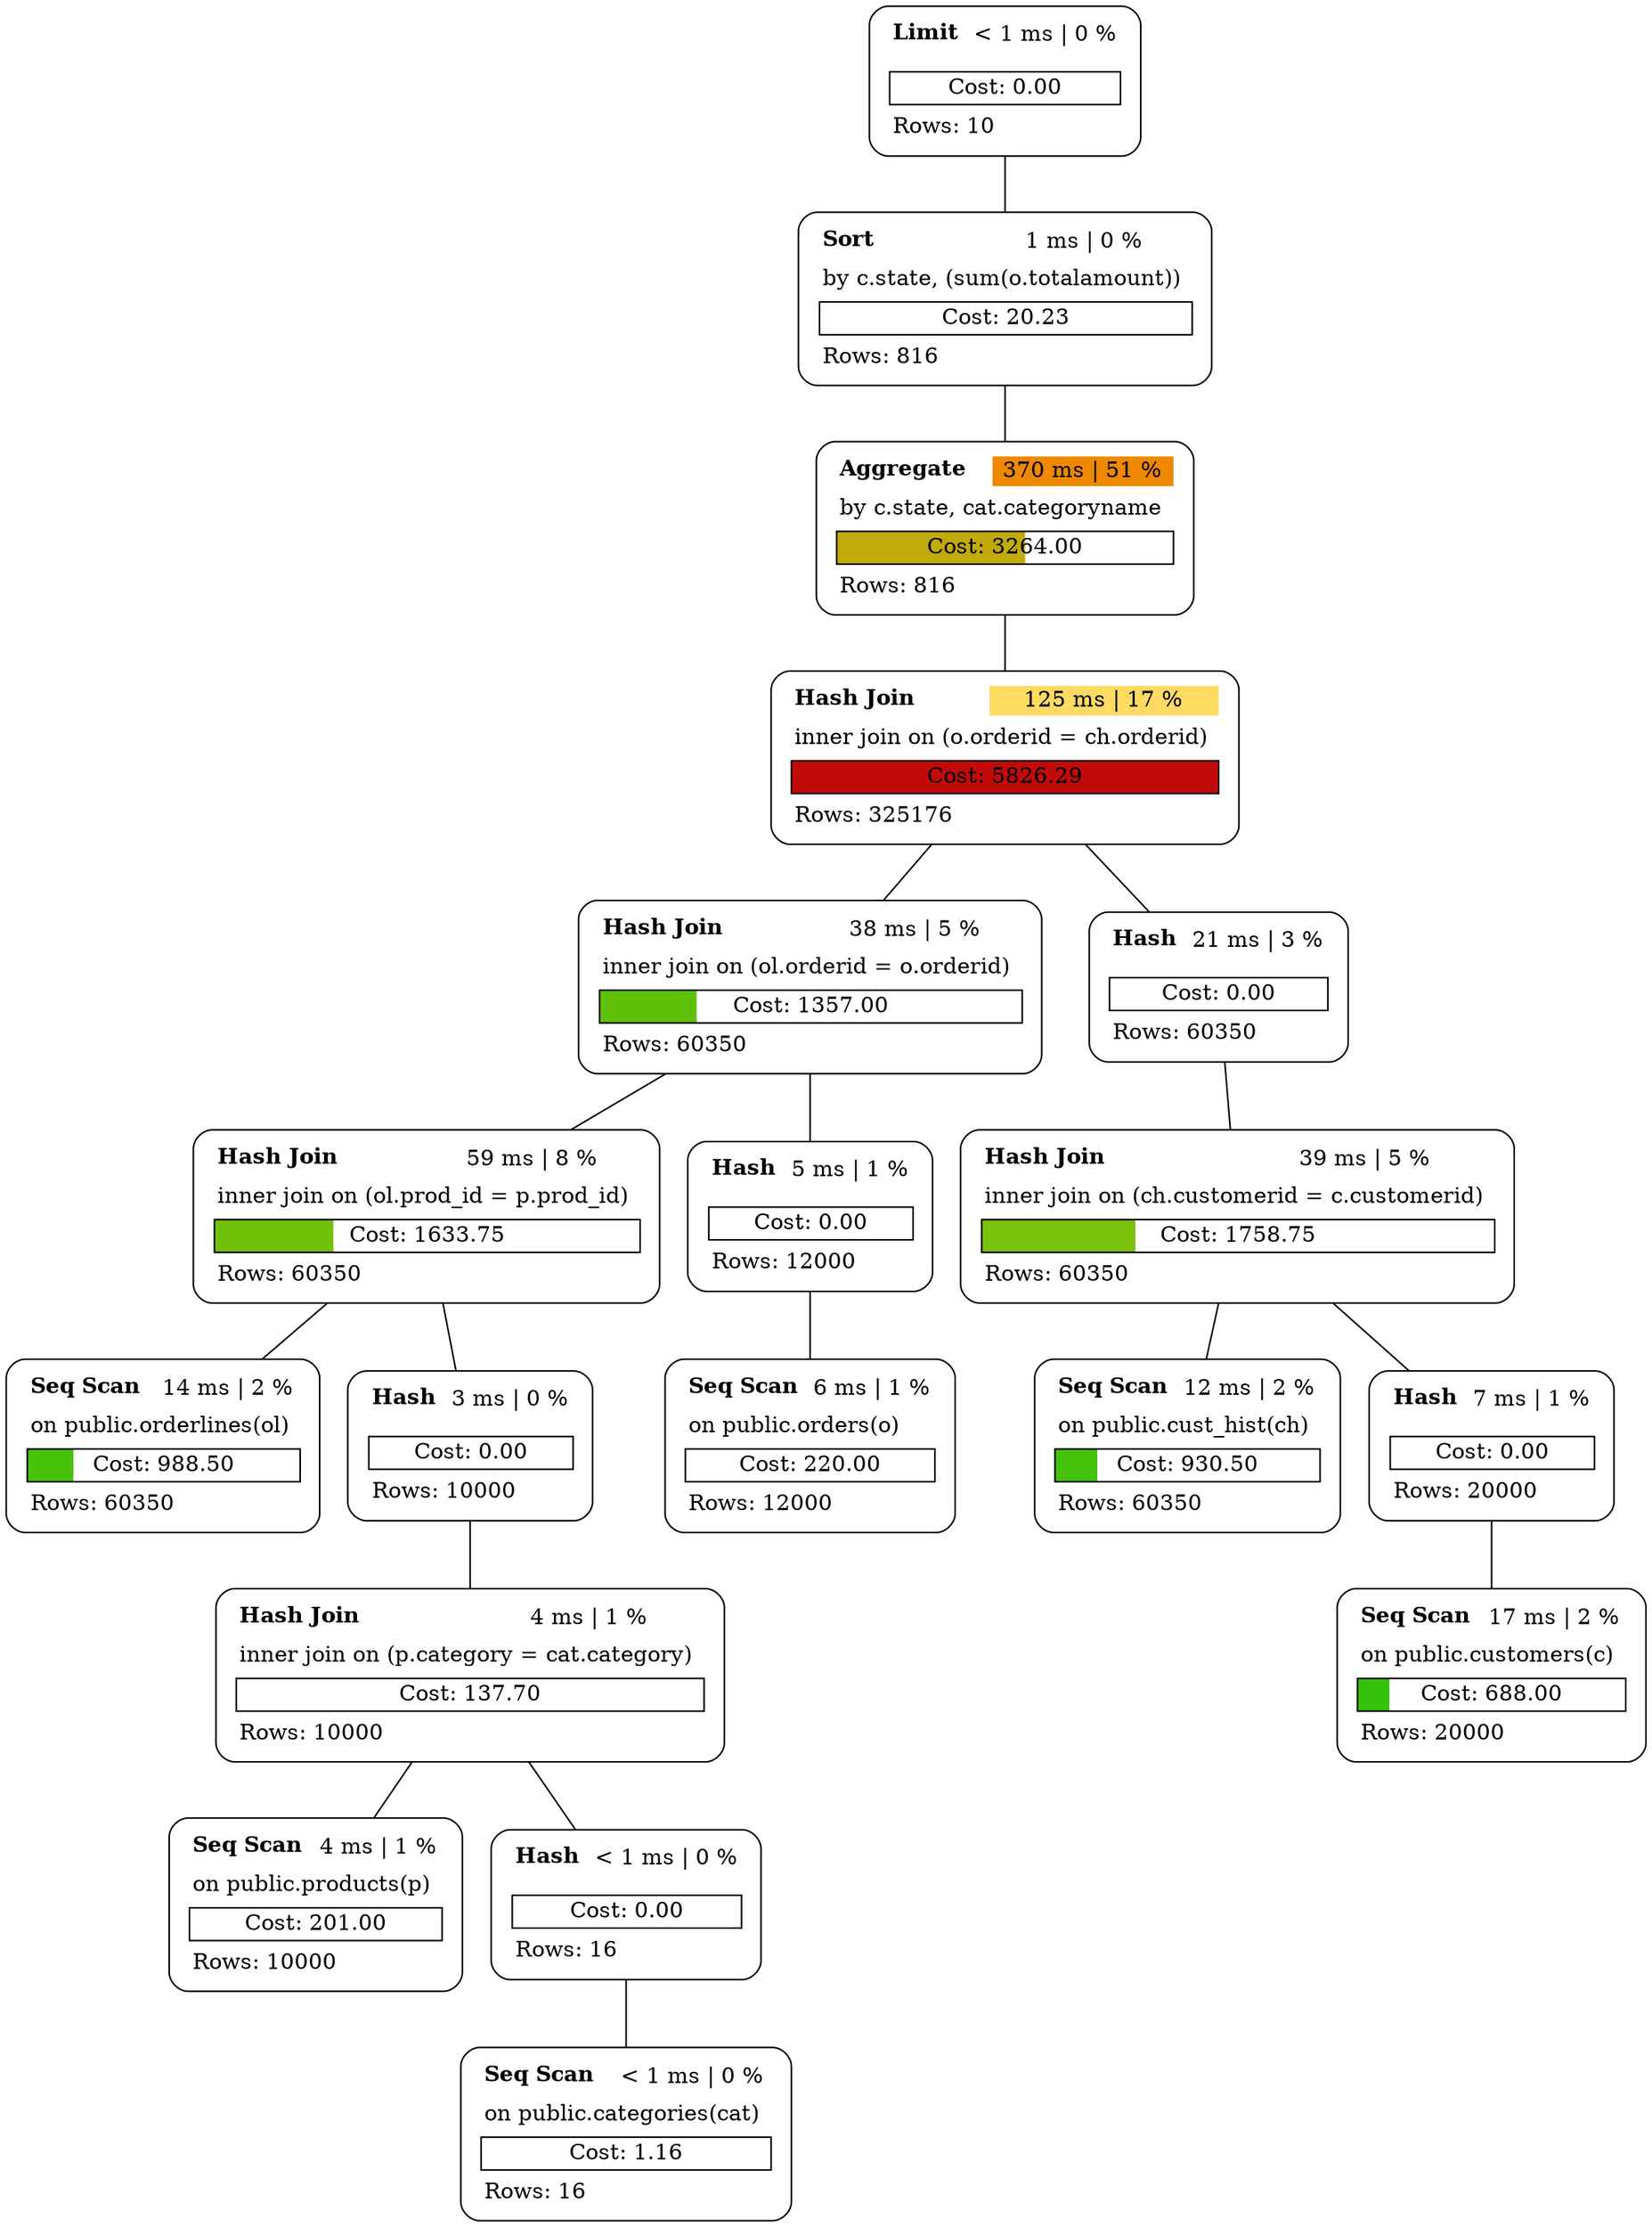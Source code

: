 graph explain {
    node0[label=<<table border="0" cellborder="0" cellspacing="5"><tr><td align="left"><b>Limit</b></td><td>&lt; 1 ms | 0 %</td></tr><tr><td colspan="2" align="left"></td></tr><tr><td colspan="2" border="1" >Cost: 0.00</td></tr><tr><td colspan="2" align="left">Rows: 10</td></tr></table>>][style="rounded"][shape="box"];
    node1[label=<<table border="0" cellborder="0" cellspacing="5"><tr><td align="left"><b>Sort</b></td><td bgcolor="white">1 ms | 0 %</td></tr><tr><td colspan="2" align="left">by c.state, (sum(o.totalamount))</td></tr><tr><td colspan="2" border="1" >Cost: 20.23</td></tr><tr><td colspan="2" align="left">Rows: 816</td></tr></table>>][style="rounded"][shape="box"];
    node2[label=<<table border="0" cellborder="0" cellspacing="5"><tr><td align="left"><b>Aggregate</b></td><td bgcolor="#ee8800">370 ms | 51 %</td></tr><tr><td colspan="2" align="left">by c.state, cat.categoryname</td></tr><tr><td colspan="2" border="1" bgcolor="#c1ab0a;0.56:white">Cost: 3264.00</td></tr><tr><td colspan="2" align="left">Rows: 816</td></tr></table>>][style="rounded"][shape="box"];
    node3[label=<<table border="0" cellborder="0" cellspacing="5"><tr><td align="left"><b>Hash Join</b></td><td bgcolor="#fddb61">125 ms | 17 %</td></tr><tr><td colspan="2" align="left">inner join on (o.orderid = ch.orderid)</td></tr><tr><td colspan="2" border="1" bgcolor="#c10a0a">Cost: 5826.29</td></tr><tr><td colspan="2" align="left">Rows: 325176</td></tr></table>>][style="rounded"][shape="box"];
    node4[label=<<table border="0" cellborder="0" cellspacing="5"><tr><td align="left"><b>Hash Join</b></td><td bgcolor="white">38 ms | 5 %</td></tr><tr><td colspan="2" align="left">inner join on (ol.orderid = o.orderid)</td></tr><tr><td colspan="2" border="1" bgcolor="#5fc10a;0.23:white">Cost: 1357.00</td></tr><tr><td colspan="2" align="left">Rows: 60350</td></tr></table>>][style="rounded"][shape="box"];
    node5[label=<<table border="0" cellborder="0" cellspacing="5"><tr><td align="left"><b>Hash Join</b></td><td bgcolor="white">59 ms | 8 %</td></tr><tr><td colspan="2" align="left">inner join on (ol.prod_id = p.prod_id)</td></tr><tr><td colspan="2" border="1" bgcolor="#71c10a;0.28:white">Cost: 1633.75</td></tr><tr><td colspan="2" align="left">Rows: 60350</td></tr></table>>][style="rounded"][shape="box"];
    node6[label=<<table border="0" cellborder="0" cellspacing="5"><tr><td align="left"><b>Seq Scan</b></td><td bgcolor="white">14 ms | 2 %</td></tr><tr><td colspan="2" align="left">on public.orderlines(ol)</td></tr><tr><td colspan="2" border="1" bgcolor="#48c10a;0.17:white">Cost: 988.50</td></tr><tr><td colspan="2" align="left">Rows: 60350</td></tr></table>>][style="rounded"][shape="box"];
    node7[label=<<table border="0" cellborder="0" cellspacing="5"><tr><td align="left"><b>Hash</b></td><td bgcolor="white">3 ms | 0 %</td></tr><tr><td colspan="2" align="left"></td></tr><tr><td colspan="2" border="1" >Cost: 0.00</td></tr><tr><td colspan="2" align="left">Rows: 10000</td></tr></table>>][style="rounded"][shape="box"];
    node8[label=<<table border="0" cellborder="0" cellspacing="5"><tr><td align="left"><b>Hash Join</b></td><td bgcolor="white">4 ms | 1 %</td></tr><tr><td colspan="2" align="left">inner join on (p.category = cat.category)</td></tr><tr><td colspan="2" border="1" >Cost: 137.70</td></tr><tr><td colspan="2" align="left">Rows: 10000</td></tr></table>>][style="rounded"][shape="box"];
    node9[label=<<table border="0" cellborder="0" cellspacing="5"><tr><td align="left"><b>Seq Scan</b></td><td bgcolor="white">4 ms | 1 %</td></tr><tr><td colspan="2" align="left">on public.products(p)</td></tr><tr><td colspan="2" border="1" >Cost: 201.00</td></tr><tr><td colspan="2" align="left">Rows: 10000</td></tr></table>>][style="rounded"][shape="box"];
    node10[label=<<table border="0" cellborder="0" cellspacing="5"><tr><td align="left"><b>Hash</b></td><td>&lt; 1 ms | 0 %</td></tr><tr><td colspan="2" align="left"></td></tr><tr><td colspan="2" border="1" >Cost: 0.00</td></tr><tr><td colspan="2" align="left">Rows: 16</td></tr></table>>][style="rounded"][shape="box"];
    node11[label=<<table border="0" cellborder="0" cellspacing="5"><tr><td align="left"><b>Seq Scan</b></td><td>&lt; 1 ms | 0 %</td></tr><tr><td colspan="2" align="left">on public.categories(cat)</td></tr><tr><td colspan="2" border="1" >Cost: 1.16</td></tr><tr><td colspan="2" align="left">Rows: 16</td></tr></table>>][style="rounded"][shape="box"];
    node12[label=<<table border="0" cellborder="0" cellspacing="5"><tr><td align="left"><b>Hash</b></td><td bgcolor="white">5 ms | 1 %</td></tr><tr><td colspan="2" align="left"></td></tr><tr><td colspan="2" border="1" >Cost: 0.00</td></tr><tr><td colspan="2" align="left">Rows: 12000</td></tr></table>>][style="rounded"][shape="box"];
    node13[label=<<table border="0" cellborder="0" cellspacing="5"><tr><td align="left"><b>Seq Scan</b></td><td bgcolor="white">6 ms | 1 %</td></tr><tr><td colspan="2" align="left">on public.orders(o)</td></tr><tr><td colspan="2" border="1" >Cost: 220.00</td></tr><tr><td colspan="2" align="left">Rows: 12000</td></tr></table>>][style="rounded"][shape="box"];
    node14[label=<<table border="0" cellborder="0" cellspacing="5"><tr><td align="left"><b>Hash</b></td><td bgcolor="white">21 ms | 3 %</td></tr><tr><td colspan="2" align="left"></td></tr><tr><td colspan="2" border="1" >Cost: 0.00</td></tr><tr><td colspan="2" align="left">Rows: 60350</td></tr></table>>][style="rounded"][shape="box"];
    node15[label=<<table border="0" cellborder="0" cellspacing="5"><tr><td align="left"><b>Hash Join</b></td><td bgcolor="white">39 ms | 5 %</td></tr><tr><td colspan="2" align="left">inner join on (ch.customerid = c.customerid)</td></tr><tr><td colspan="2" border="1" bgcolor="#79c10a;0.30:white">Cost: 1758.75</td></tr><tr><td colspan="2" align="left">Rows: 60350</td></tr></table>>][style="rounded"][shape="box"];
    node16[label=<<table border="0" cellborder="0" cellspacing="5"><tr><td align="left"><b>Seq Scan</b></td><td bgcolor="white">12 ms | 2 %</td></tr><tr><td colspan="2" align="left">on public.cust_hist(ch)</td></tr><tr><td colspan="2" border="1" bgcolor="#44c10a;0.16:white">Cost: 930.50</td></tr><tr><td colspan="2" align="left">Rows: 60350</td></tr></table>>][style="rounded"][shape="box"];
    node17[label=<<table border="0" cellborder="0" cellspacing="5"><tr><td align="left"><b>Hash</b></td><td bgcolor="white">7 ms | 1 %</td></tr><tr><td colspan="2" align="left"></td></tr><tr><td colspan="2" border="1" >Cost: 0.00</td></tr><tr><td colspan="2" align="left">Rows: 20000</td></tr></table>>][style="rounded"][shape="box"];
    node18[label=<<table border="0" cellborder="0" cellspacing="5"><tr><td align="left"><b>Seq Scan</b></td><td bgcolor="white">17 ms | 2 %</td></tr><tr><td colspan="2" align="left">on public.customers(c)</td></tr><tr><td colspan="2" border="1" bgcolor="#35c10a;0.12:white">Cost: 688.00</td></tr><tr><td colspan="2" align="left">Rows: 20000</td></tr></table>>][style="rounded"][shape="box"];
    node0 -- node1[label=""];
    node1 -- node2[label=""];
    node2 -- node3[label=""];
    node3 -- node4[label=""];
    node4 -- node5[label=""];
    node5 -- node6[label=""];
    node5 -- node7[label=""];
    node7 -- node8[label=""];
    node8 -- node9[label=""];
    node8 -- node10[label=""];
    node10 -- node11[label=""];
    node4 -- node12[label=""];
    node12 -- node13[label=""];
    node3 -- node14[label=""];
    node14 -- node15[label=""];
    node15 -- node16[label=""];
    node15 -- node17[label=""];
    node17 -- node18[label=""];
}
